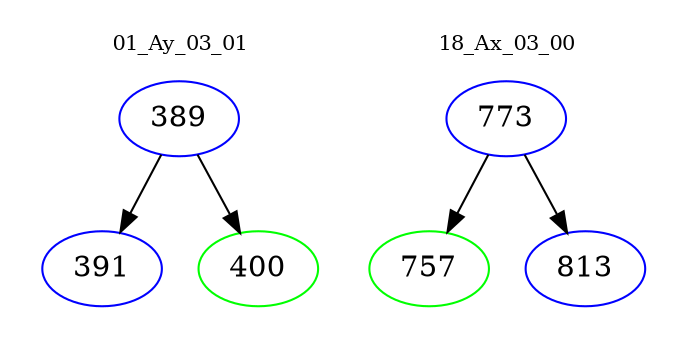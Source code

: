 digraph{
subgraph cluster_0 {
color = white
label = "01_Ay_03_01";
fontsize=10;
T0_389 [label="389", color="blue"]
T0_389 -> T0_391 [color="black"]
T0_391 [label="391", color="blue"]
T0_389 -> T0_400 [color="black"]
T0_400 [label="400", color="green"]
}
subgraph cluster_1 {
color = white
label = "18_Ax_03_00";
fontsize=10;
T1_773 [label="773", color="blue"]
T1_773 -> T1_757 [color="black"]
T1_757 [label="757", color="green"]
T1_773 -> T1_813 [color="black"]
T1_813 [label="813", color="blue"]
}
}
